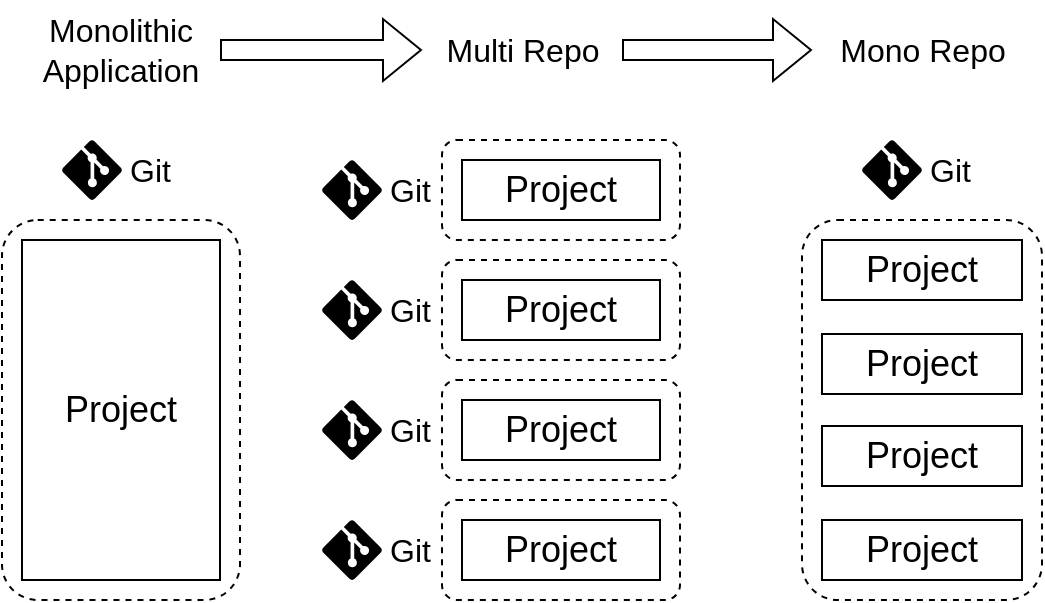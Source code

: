 <mxfile version="20.7.4" type="device"><diagram id="3zczXoGDLzTCQTfiLPZt" name="페이지-1"><mxGraphModel dx="658" dy="430" grid="1" gridSize="10" guides="1" tooltips="1" connect="1" arrows="1" fold="1" page="1" pageScale="1" pageWidth="827" pageHeight="1169" math="0" shadow="0"><root><mxCell id="0"/><mxCell id="1" parent="0"/><mxCell id="XUzaC9mP2ssfH5fOl2Tq-19" value="" style="rounded=1;whiteSpace=wrap;html=1;fillColor=none;dashed=1;" parent="1" vertex="1"><mxGeometry x="120" y="360" width="119" height="190" as="geometry"/></mxCell><mxCell id="XUzaC9mP2ssfH5fOl2Tq-18" value="Project" style="rounded=0;whiteSpace=wrap;html=1;fillColor=default;fontSize=18;" parent="1" vertex="1"><mxGeometry x="130" y="370" width="99" height="170" as="geometry"/></mxCell><mxCell id="XUzaC9mP2ssfH5fOl2Tq-33" value="Project" style="rounded=0;whiteSpace=wrap;html=1;fillColor=default;fontSize=18;" parent="1" vertex="1"><mxGeometry x="350" y="510" width="99" height="30" as="geometry"/></mxCell><mxCell id="XUzaC9mP2ssfH5fOl2Tq-38" value="" style="rounded=1;whiteSpace=wrap;html=1;fillColor=none;dashed=1;" parent="1" vertex="1"><mxGeometry x="520" y="360" width="120" height="190" as="geometry"/></mxCell><mxCell id="XUzaC9mP2ssfH5fOl2Tq-41" value="Project" style="rounded=0;whiteSpace=wrap;html=1;fillColor=default;fontSize=18;" parent="1" vertex="1"><mxGeometry x="530" y="510" width="100" height="30" as="geometry"/></mxCell><mxCell id="XUzaC9mP2ssfH5fOl2Tq-49" value="Git" style="verticalLabelPosition=middle;html=1;verticalAlign=middle;align=left;strokeColor=none;fillColor=#000000;shape=mxgraph.azure.git_repository;dashed=1;fontSize=16;labelPosition=right;spacing=0;spacingLeft=4;" parent="1" vertex="1"><mxGeometry x="150" y="320" width="30" height="30" as="geometry"/></mxCell><mxCell id="XUzaC9mP2ssfH5fOl2Tq-54" value="Git" style="verticalLabelPosition=middle;html=1;verticalAlign=middle;align=left;strokeColor=none;fillColor=#000000;shape=mxgraph.azure.git_repository;dashed=1;fontSize=16;labelPosition=right;spacing=0;spacingLeft=4;" parent="1" vertex="1"><mxGeometry x="550" y="320" width="30" height="30" as="geometry"/></mxCell><mxCell id="fpHc1T-4kaQsikdRXSYR-4" value="Project" style="rounded=0;whiteSpace=wrap;html=1;fillColor=default;fontSize=18;" vertex="1" parent="1"><mxGeometry x="530" y="463" width="100" height="30" as="geometry"/></mxCell><mxCell id="fpHc1T-4kaQsikdRXSYR-5" value="Project" style="rounded=0;whiteSpace=wrap;html=1;fillColor=default;fontSize=18;" vertex="1" parent="1"><mxGeometry x="530" y="417" width="100" height="30" as="geometry"/></mxCell><mxCell id="fpHc1T-4kaQsikdRXSYR-6" value="Project" style="rounded=0;whiteSpace=wrap;html=1;fillColor=default;fontSize=18;" vertex="1" parent="1"><mxGeometry x="530" y="370" width="100" height="30" as="geometry"/></mxCell><mxCell id="fpHc1T-4kaQsikdRXSYR-16" value="" style="rounded=1;whiteSpace=wrap;html=1;fillColor=none;dashed=1;" vertex="1" parent="1"><mxGeometry x="340" y="500" width="119" height="50" as="geometry"/></mxCell><mxCell id="fpHc1T-4kaQsikdRXSYR-18" value="Git" style="verticalLabelPosition=middle;html=1;verticalAlign=middle;align=left;strokeColor=none;fillColor=#000000;shape=mxgraph.azure.git_repository;dashed=1;fontSize=16;labelPosition=right;spacing=0;spacingLeft=4;" vertex="1" parent="1"><mxGeometry x="280" y="510" width="30" height="30" as="geometry"/></mxCell><mxCell id="fpHc1T-4kaQsikdRXSYR-19" value="Project" style="rounded=0;whiteSpace=wrap;html=1;fillColor=default;fontSize=18;" vertex="1" parent="1"><mxGeometry x="350" y="450" width="99" height="30" as="geometry"/></mxCell><mxCell id="fpHc1T-4kaQsikdRXSYR-20" value="" style="rounded=1;whiteSpace=wrap;html=1;fillColor=none;dashed=1;" vertex="1" parent="1"><mxGeometry x="340" y="440" width="119" height="50" as="geometry"/></mxCell><mxCell id="fpHc1T-4kaQsikdRXSYR-21" value="Git" style="verticalLabelPosition=middle;html=1;verticalAlign=middle;align=left;strokeColor=none;fillColor=#000000;shape=mxgraph.azure.git_repository;dashed=1;fontSize=16;labelPosition=right;spacing=0;spacingLeft=4;" vertex="1" parent="1"><mxGeometry x="280" y="450" width="30" height="30" as="geometry"/></mxCell><mxCell id="fpHc1T-4kaQsikdRXSYR-22" value="Project" style="rounded=0;whiteSpace=wrap;html=1;fillColor=default;fontSize=18;" vertex="1" parent="1"><mxGeometry x="350" y="390" width="99" height="30" as="geometry"/></mxCell><mxCell id="fpHc1T-4kaQsikdRXSYR-23" value="" style="rounded=1;whiteSpace=wrap;html=1;fillColor=none;dashed=1;" vertex="1" parent="1"><mxGeometry x="340" y="380" width="119" height="50" as="geometry"/></mxCell><mxCell id="fpHc1T-4kaQsikdRXSYR-24" value="Git" style="verticalLabelPosition=middle;html=1;verticalAlign=middle;align=left;strokeColor=none;fillColor=#000000;shape=mxgraph.azure.git_repository;dashed=1;fontSize=16;labelPosition=right;spacing=0;spacingLeft=4;" vertex="1" parent="1"><mxGeometry x="280" y="390" width="30" height="30" as="geometry"/></mxCell><mxCell id="fpHc1T-4kaQsikdRXSYR-25" value="Project" style="rounded=0;whiteSpace=wrap;html=1;fillColor=default;fontSize=18;" vertex="1" parent="1"><mxGeometry x="350" y="330" width="99" height="30" as="geometry"/></mxCell><mxCell id="fpHc1T-4kaQsikdRXSYR-26" value="" style="rounded=1;whiteSpace=wrap;html=1;fillColor=none;dashed=1;" vertex="1" parent="1"><mxGeometry x="340" y="320" width="119" height="50" as="geometry"/></mxCell><mxCell id="fpHc1T-4kaQsikdRXSYR-27" value="Git" style="verticalLabelPosition=middle;html=1;verticalAlign=middle;align=left;strokeColor=none;fillColor=#000000;shape=mxgraph.azure.git_repository;dashed=1;fontSize=16;labelPosition=right;spacing=0;spacingLeft=4;" vertex="1" parent="1"><mxGeometry x="280" y="330" width="30" height="30" as="geometry"/></mxCell><mxCell id="fpHc1T-4kaQsikdRXSYR-40" value="" style="edgeStyle=orthogonalEdgeStyle;rounded=0;orthogonalLoop=1;jettySize=auto;html=1;fontSize=16;shape=flexArrow;" edge="1" parent="1" source="fpHc1T-4kaQsikdRXSYR-31" target="fpHc1T-4kaQsikdRXSYR-32"><mxGeometry relative="1" as="geometry"/></mxCell><mxCell id="fpHc1T-4kaQsikdRXSYR-31" value="&lt;font style=&quot;font-size: 16px;&quot;&gt;Monolithic&lt;br&gt;Application&lt;/font&gt;" style="text;html=1;align=center;verticalAlign=middle;resizable=0;points=[];autosize=1;strokeColor=none;fillColor=none;" vertex="1" parent="1"><mxGeometry x="129" y="250" width="100" height="50" as="geometry"/></mxCell><mxCell id="fpHc1T-4kaQsikdRXSYR-41" value="" style="edgeStyle=orthogonalEdgeStyle;shape=flexArrow;rounded=0;orthogonalLoop=1;jettySize=auto;html=1;fontSize=16;" edge="1" parent="1" source="fpHc1T-4kaQsikdRXSYR-32" target="fpHc1T-4kaQsikdRXSYR-33"><mxGeometry relative="1" as="geometry"/></mxCell><mxCell id="fpHc1T-4kaQsikdRXSYR-32" value="&lt;span style=&quot;font-size: 16px;&quot;&gt;Multi Repo&lt;/span&gt;" style="text;html=1;align=center;verticalAlign=middle;resizable=0;points=[];autosize=1;strokeColor=none;fillColor=none;" vertex="1" parent="1"><mxGeometry x="330" y="260" width="100" height="30" as="geometry"/></mxCell><mxCell id="fpHc1T-4kaQsikdRXSYR-33" value="Mono Repo" style="text;html=1;align=center;verticalAlign=middle;resizable=0;points=[];autosize=1;strokeColor=none;fillColor=none;fontSize=16;" vertex="1" parent="1"><mxGeometry x="525" y="260" width="110" height="30" as="geometry"/></mxCell></root></mxGraphModel></diagram></mxfile>